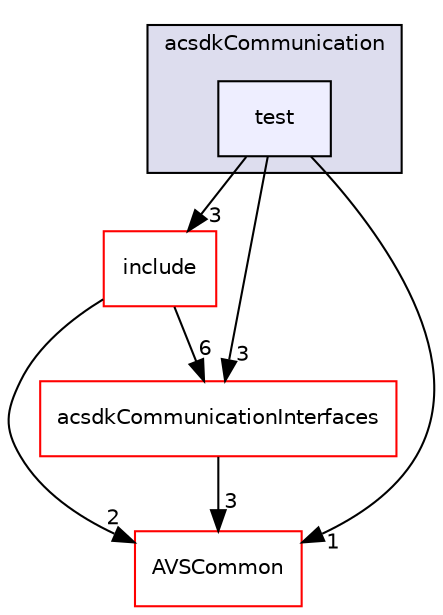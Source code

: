digraph "/workplace/avs-device-sdk/shared/acsdkCommunication/test" {
  compound=true
  node [ fontsize="10", fontname="Helvetica"];
  edge [ labelfontsize="10", labelfontname="Helvetica"];
  subgraph clusterdir_6a8529a7f68daf9980b0eea3e7ed6c99 {
    graph [ bgcolor="#ddddee", pencolor="black", label="acsdkCommunication" fontname="Helvetica", fontsize="10", URL="dir_6a8529a7f68daf9980b0eea3e7ed6c99.html"]
  dir_cbf455ca6836055f926cbd844043984c [shape=box, label="test", style="filled", fillcolor="#eeeeff", pencolor="black", URL="dir_cbf455ca6836055f926cbd844043984c.html"];
  }
  dir_0ecffb7d0e9062b6c0064ed8a6915c79 [shape=box label="include" fillcolor="white" style="filled" color="red" URL="dir_0ecffb7d0e9062b6c0064ed8a6915c79.html"];
  dir_13e65effb2bde530b17b3d5eefcd0266 [shape=box label="AVSCommon" fillcolor="white" style="filled" color="red" URL="dir_13e65effb2bde530b17b3d5eefcd0266.html"];
  dir_946d7c0ba4de122aec9019a9272c29f4 [shape=box label="acsdkCommunicationInterfaces" fillcolor="white" style="filled" color="red" URL="dir_946d7c0ba4de122aec9019a9272c29f4.html"];
  dir_cbf455ca6836055f926cbd844043984c->dir_0ecffb7d0e9062b6c0064ed8a6915c79 [headlabel="3", labeldistance=1.5 headhref="dir_000722_000720.html"];
  dir_cbf455ca6836055f926cbd844043984c->dir_13e65effb2bde530b17b3d5eefcd0266 [headlabel="1", labeldistance=1.5 headhref="dir_000722_000017.html"];
  dir_cbf455ca6836055f926cbd844043984c->dir_946d7c0ba4de122aec9019a9272c29f4 [headlabel="3", labeldistance=1.5 headhref="dir_000722_000723.html"];
  dir_0ecffb7d0e9062b6c0064ed8a6915c79->dir_13e65effb2bde530b17b3d5eefcd0266 [headlabel="2", labeldistance=1.5 headhref="dir_000720_000017.html"];
  dir_0ecffb7d0e9062b6c0064ed8a6915c79->dir_946d7c0ba4de122aec9019a9272c29f4 [headlabel="6", labeldistance=1.5 headhref="dir_000720_000723.html"];
  dir_946d7c0ba4de122aec9019a9272c29f4->dir_13e65effb2bde530b17b3d5eefcd0266 [headlabel="3", labeldistance=1.5 headhref="dir_000723_000017.html"];
}
